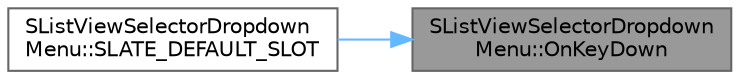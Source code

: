 digraph "SListViewSelectorDropdownMenu::OnKeyDown"
{
 // INTERACTIVE_SVG=YES
 // LATEX_PDF_SIZE
  bgcolor="transparent";
  edge [fontname=Helvetica,fontsize=10,labelfontname=Helvetica,labelfontsize=10];
  node [fontname=Helvetica,fontsize=10,shape=box,height=0.2,width=0.4];
  rankdir="RL";
  Node1 [id="Node000001",label="SListViewSelectorDropdown\lMenu::OnKeyDown",height=0.2,width=0.4,color="gray40", fillcolor="grey60", style="filled", fontcolor="black",tooltip="Called after a key is pressed when this widget has focus (this event bubbles if not handled)"];
  Node1 -> Node2 [id="edge1_Node000001_Node000002",dir="back",color="steelblue1",style="solid",tooltip=" "];
  Node2 [id="Node000002",label="SListViewSelectorDropdown\lMenu::SLATE_DEFAULT_SLOT",height=0.2,width=0.4,color="grey40", fillcolor="white", style="filled",URL="$d4/d14/classSListViewSelectorDropdownMenu.html#accf67652d822c2f9df177dfd086816ec",tooltip=" "];
}
